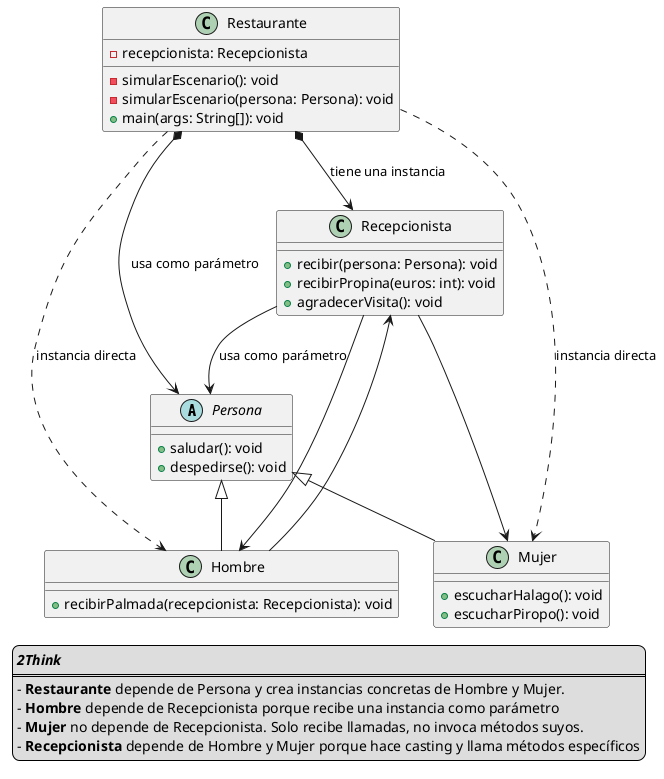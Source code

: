@startuml

abstract class Persona {
    +saludar(): void
    +despedirse(): void
}

class Hombre {
    +recibirPalmada(recepcionista: Recepcionista): void
}

class Mujer {
    +escucharHalago(): void
    +escucharPiropo(): void
}

class Recepcionista {
    +recibir(persona: Persona): void
    +recibirPropina(euros: int): void
    +agradecerVisita(): void
}

class Restaurante {
    -recepcionista: Recepcionista
    -simularEscenario(): void
    -simularEscenario(persona: Persona): void
    +main(args: String[]): void
}

Persona <|-- Hombre
Persona <|-- Mujer

Restaurante *--> Recepcionista : tiene una instancia

Recepcionista -d-> Persona : usa como parámetro
Recepcionista --> Hombre
Recepcionista --> Mujer

Hombre -u-> Recepcionista

Restaurante *-d--> Persona : usa como parámetro
Restaurante .d.> Hombre : instancia directa
Restaurante .d.> Mujer : instancia directa

legend left
<b><i>2Think</i></b>
====
- **Restaurante** depende de Persona y crea instancias concretas de Hombre y Mujer.
- **Hombre** depende de Recepcionista porque recibe una instancia como parámetro
- **Mujer** no depende de Recepcionista. Solo recibe llamadas, no invoca métodos suyos.
- **Recepcionista** depende de Hombre y Mujer porque hace casting y llama métodos específicos
endlegend

@enduml
